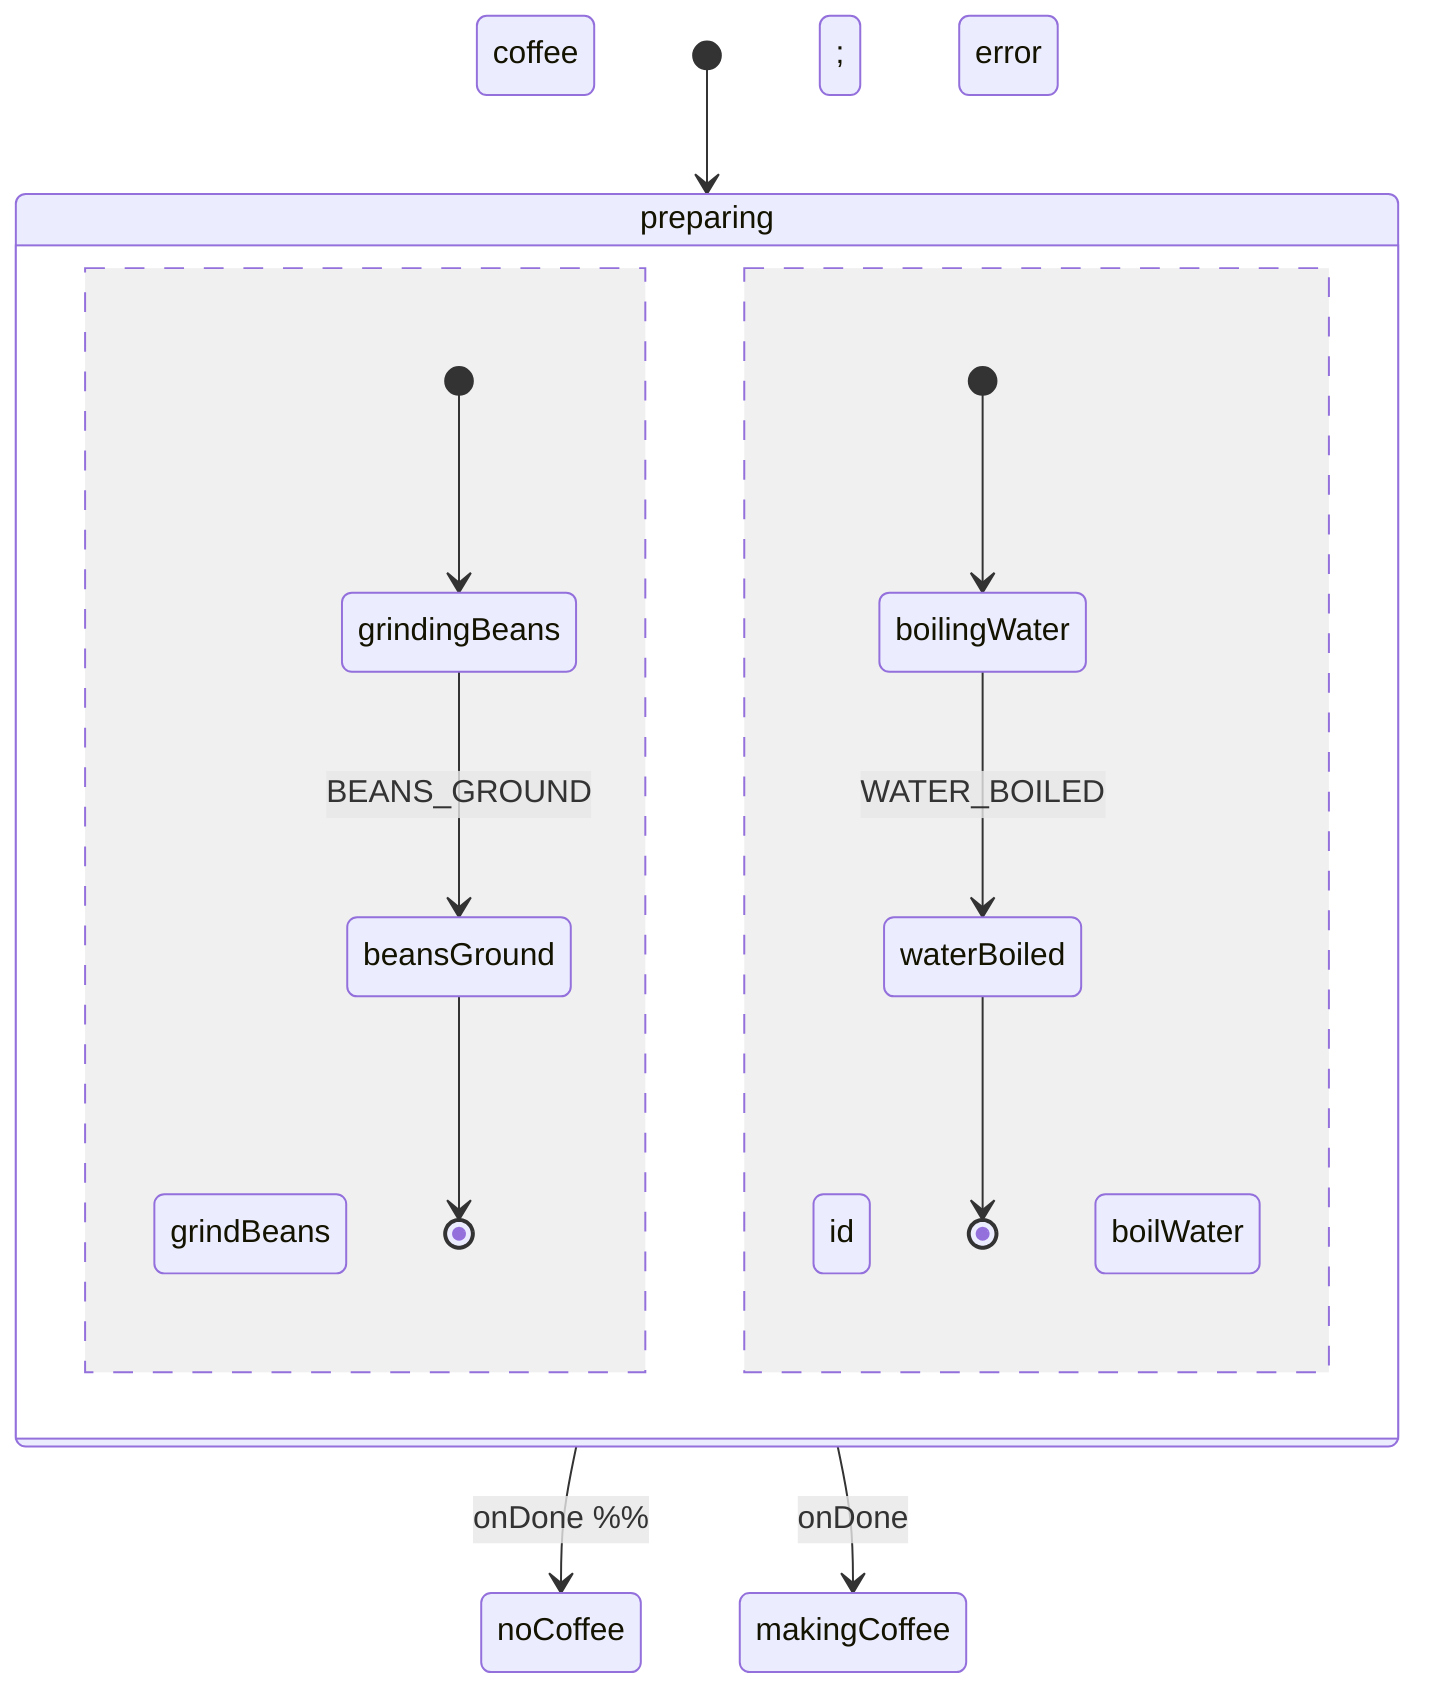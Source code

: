 stateDiagram-v2
id coffee
%% https://stately.ai/docs/parallel-states#parallel-ondone-transition
[*] --> preparing

state preparing {
	id grindBeans
	[*] --> grindingBeans
	grindingBeans --> beansGround : BEANS_GROUND
	beansGround --> [*]
	--
	id boilWater
	[*] --> boilingWater
	boilingWater --> waterBoiled : WATER_BOILED
	waterBoiled --> [*]
}
preparing --> noCoffee : onDone %%; if: error
preparing --> makingCoffee : onDone
noCoffee
makingCoffee